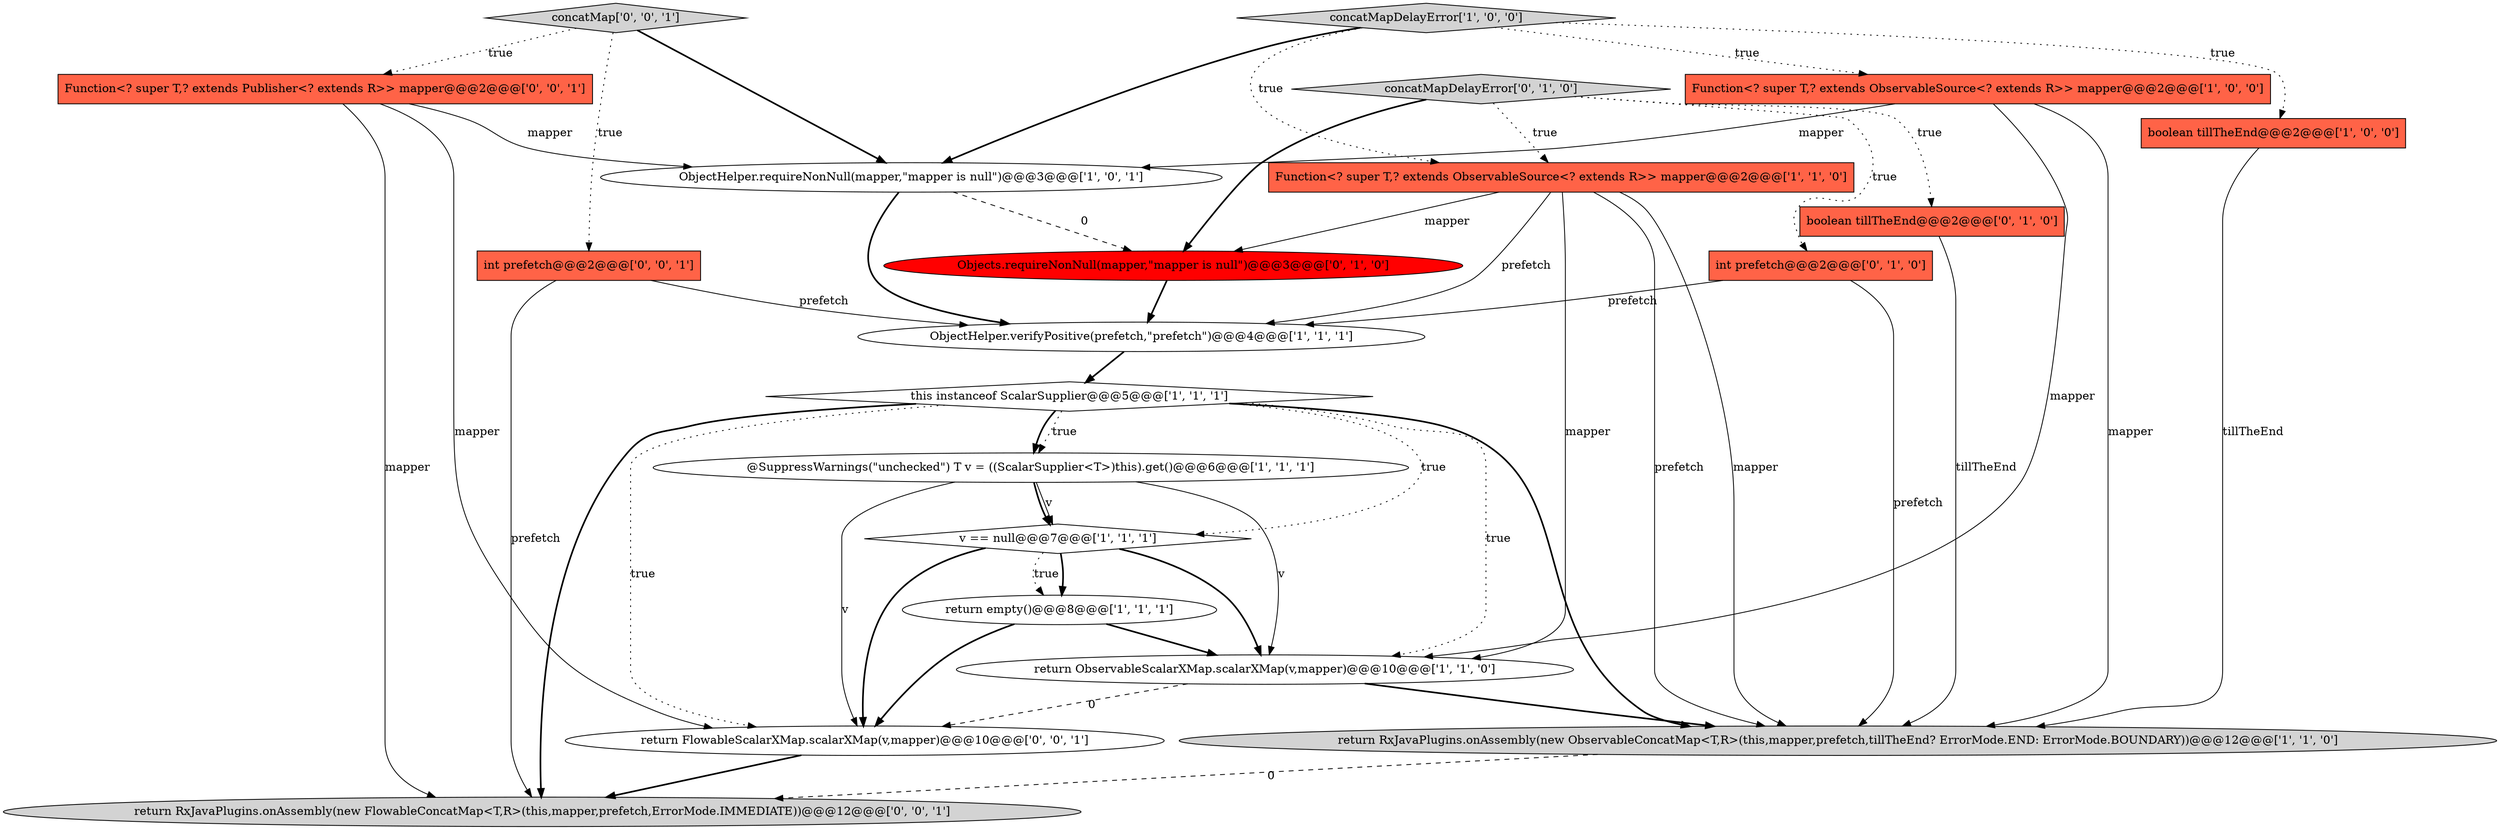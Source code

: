 digraph {
8 [style = filled, label = "ObjectHelper.verifyPositive(prefetch,\"prefetch\")@@@4@@@['1', '1', '1']", fillcolor = white, shape = ellipse image = "AAA0AAABBB1BBB"];
7 [style = filled, label = "return RxJavaPlugins.onAssembly(new ObservableConcatMap<T,R>(this,mapper,prefetch,tillTheEnd? ErrorMode.END: ErrorMode.BOUNDARY))@@@12@@@['1', '1', '0']", fillcolor = lightgray, shape = ellipse image = "AAA0AAABBB1BBB"];
14 [style = filled, label = "int prefetch@@@2@@@['0', '1', '0']", fillcolor = tomato, shape = box image = "AAA0AAABBB2BBB"];
15 [style = filled, label = "boolean tillTheEnd@@@2@@@['0', '1', '0']", fillcolor = tomato, shape = box image = "AAA0AAABBB2BBB"];
19 [style = filled, label = "int prefetch@@@2@@@['0', '0', '1']", fillcolor = tomato, shape = box image = "AAA0AAABBB3BBB"];
3 [style = filled, label = "@SuppressWarnings(\"unchecked\") T v = ((ScalarSupplier<T>)this).get()@@@6@@@['1', '1', '1']", fillcolor = white, shape = ellipse image = "AAA0AAABBB1BBB"];
6 [style = filled, label = "ObjectHelper.requireNonNull(mapper,\"mapper is null\")@@@3@@@['1', '0', '1']", fillcolor = white, shape = ellipse image = "AAA0AAABBB1BBB"];
9 [style = filled, label = "return empty()@@@8@@@['1', '1', '1']", fillcolor = white, shape = ellipse image = "AAA0AAABBB1BBB"];
5 [style = filled, label = "concatMapDelayError['1', '0', '0']", fillcolor = lightgray, shape = diamond image = "AAA0AAABBB1BBB"];
11 [style = filled, label = "return ObservableScalarXMap.scalarXMap(v,mapper)@@@10@@@['1', '1', '0']", fillcolor = white, shape = ellipse image = "AAA0AAABBB1BBB"];
13 [style = filled, label = "concatMapDelayError['0', '1', '0']", fillcolor = lightgray, shape = diamond image = "AAA0AAABBB2BBB"];
4 [style = filled, label = "Function<? super T,? extends ObservableSource<? extends R>> mapper@@@2@@@['1', '1', '0']", fillcolor = tomato, shape = box image = "AAA0AAABBB1BBB"];
1 [style = filled, label = "boolean tillTheEnd@@@2@@@['1', '0', '0']", fillcolor = tomato, shape = box image = "AAA0AAABBB1BBB"];
18 [style = filled, label = "concatMap['0', '0', '1']", fillcolor = lightgray, shape = diamond image = "AAA0AAABBB3BBB"];
20 [style = filled, label = "return RxJavaPlugins.onAssembly(new FlowableConcatMap<T,R>(this,mapper,prefetch,ErrorMode.IMMEDIATE))@@@12@@@['0', '0', '1']", fillcolor = lightgray, shape = ellipse image = "AAA0AAABBB3BBB"];
17 [style = filled, label = "return FlowableScalarXMap.scalarXMap(v,mapper)@@@10@@@['0', '0', '1']", fillcolor = white, shape = ellipse image = "AAA0AAABBB3BBB"];
12 [style = filled, label = "Objects.requireNonNull(mapper,\"mapper is null\")@@@3@@@['0', '1', '0']", fillcolor = red, shape = ellipse image = "AAA1AAABBB2BBB"];
16 [style = filled, label = "Function<? super T,? extends Publisher<? extends R>> mapper@@@2@@@['0', '0', '1']", fillcolor = tomato, shape = box image = "AAA0AAABBB3BBB"];
0 [style = filled, label = "Function<? super T,? extends ObservableSource<? extends R>> mapper@@@2@@@['1', '0', '0']", fillcolor = tomato, shape = box image = "AAA0AAABBB1BBB"];
2 [style = filled, label = "v == null@@@7@@@['1', '1', '1']", fillcolor = white, shape = diamond image = "AAA0AAABBB1BBB"];
10 [style = filled, label = "this instanceof ScalarSupplier@@@5@@@['1', '1', '1']", fillcolor = white, shape = diamond image = "AAA0AAABBB1BBB"];
1->7 [style = solid, label="tillTheEnd"];
2->17 [style = bold, label=""];
4->11 [style = solid, label="mapper"];
8->10 [style = bold, label=""];
4->12 [style = solid, label="mapper"];
10->20 [style = bold, label=""];
3->17 [style = solid, label="v"];
9->11 [style = bold, label=""];
18->16 [style = dotted, label="true"];
3->2 [style = solid, label="v"];
5->1 [style = dotted, label="true"];
18->19 [style = dotted, label="true"];
10->3 [style = dotted, label="true"];
7->20 [style = dashed, label="0"];
10->3 [style = bold, label=""];
9->17 [style = bold, label=""];
5->0 [style = dotted, label="true"];
2->9 [style = bold, label=""];
11->17 [style = dashed, label="0"];
14->8 [style = solid, label="prefetch"];
4->7 [style = solid, label="prefetch"];
10->7 [style = bold, label=""];
19->8 [style = solid, label="prefetch"];
16->20 [style = solid, label="mapper"];
5->4 [style = dotted, label="true"];
19->20 [style = solid, label="prefetch"];
10->17 [style = dotted, label="true"];
6->12 [style = dashed, label="0"];
13->12 [style = bold, label=""];
2->9 [style = dotted, label="true"];
5->6 [style = bold, label=""];
3->2 [style = bold, label=""];
15->7 [style = solid, label="tillTheEnd"];
18->6 [style = bold, label=""];
10->2 [style = dotted, label="true"];
10->11 [style = dotted, label="true"];
12->8 [style = bold, label=""];
16->17 [style = solid, label="mapper"];
6->8 [style = bold, label=""];
14->7 [style = solid, label="prefetch"];
3->11 [style = solid, label="v"];
13->15 [style = dotted, label="true"];
4->8 [style = solid, label="prefetch"];
0->7 [style = solid, label="mapper"];
0->6 [style = solid, label="mapper"];
4->7 [style = solid, label="mapper"];
13->14 [style = dotted, label="true"];
16->6 [style = solid, label="mapper"];
2->11 [style = bold, label=""];
0->11 [style = solid, label="mapper"];
11->7 [style = bold, label=""];
13->4 [style = dotted, label="true"];
17->20 [style = bold, label=""];
}
